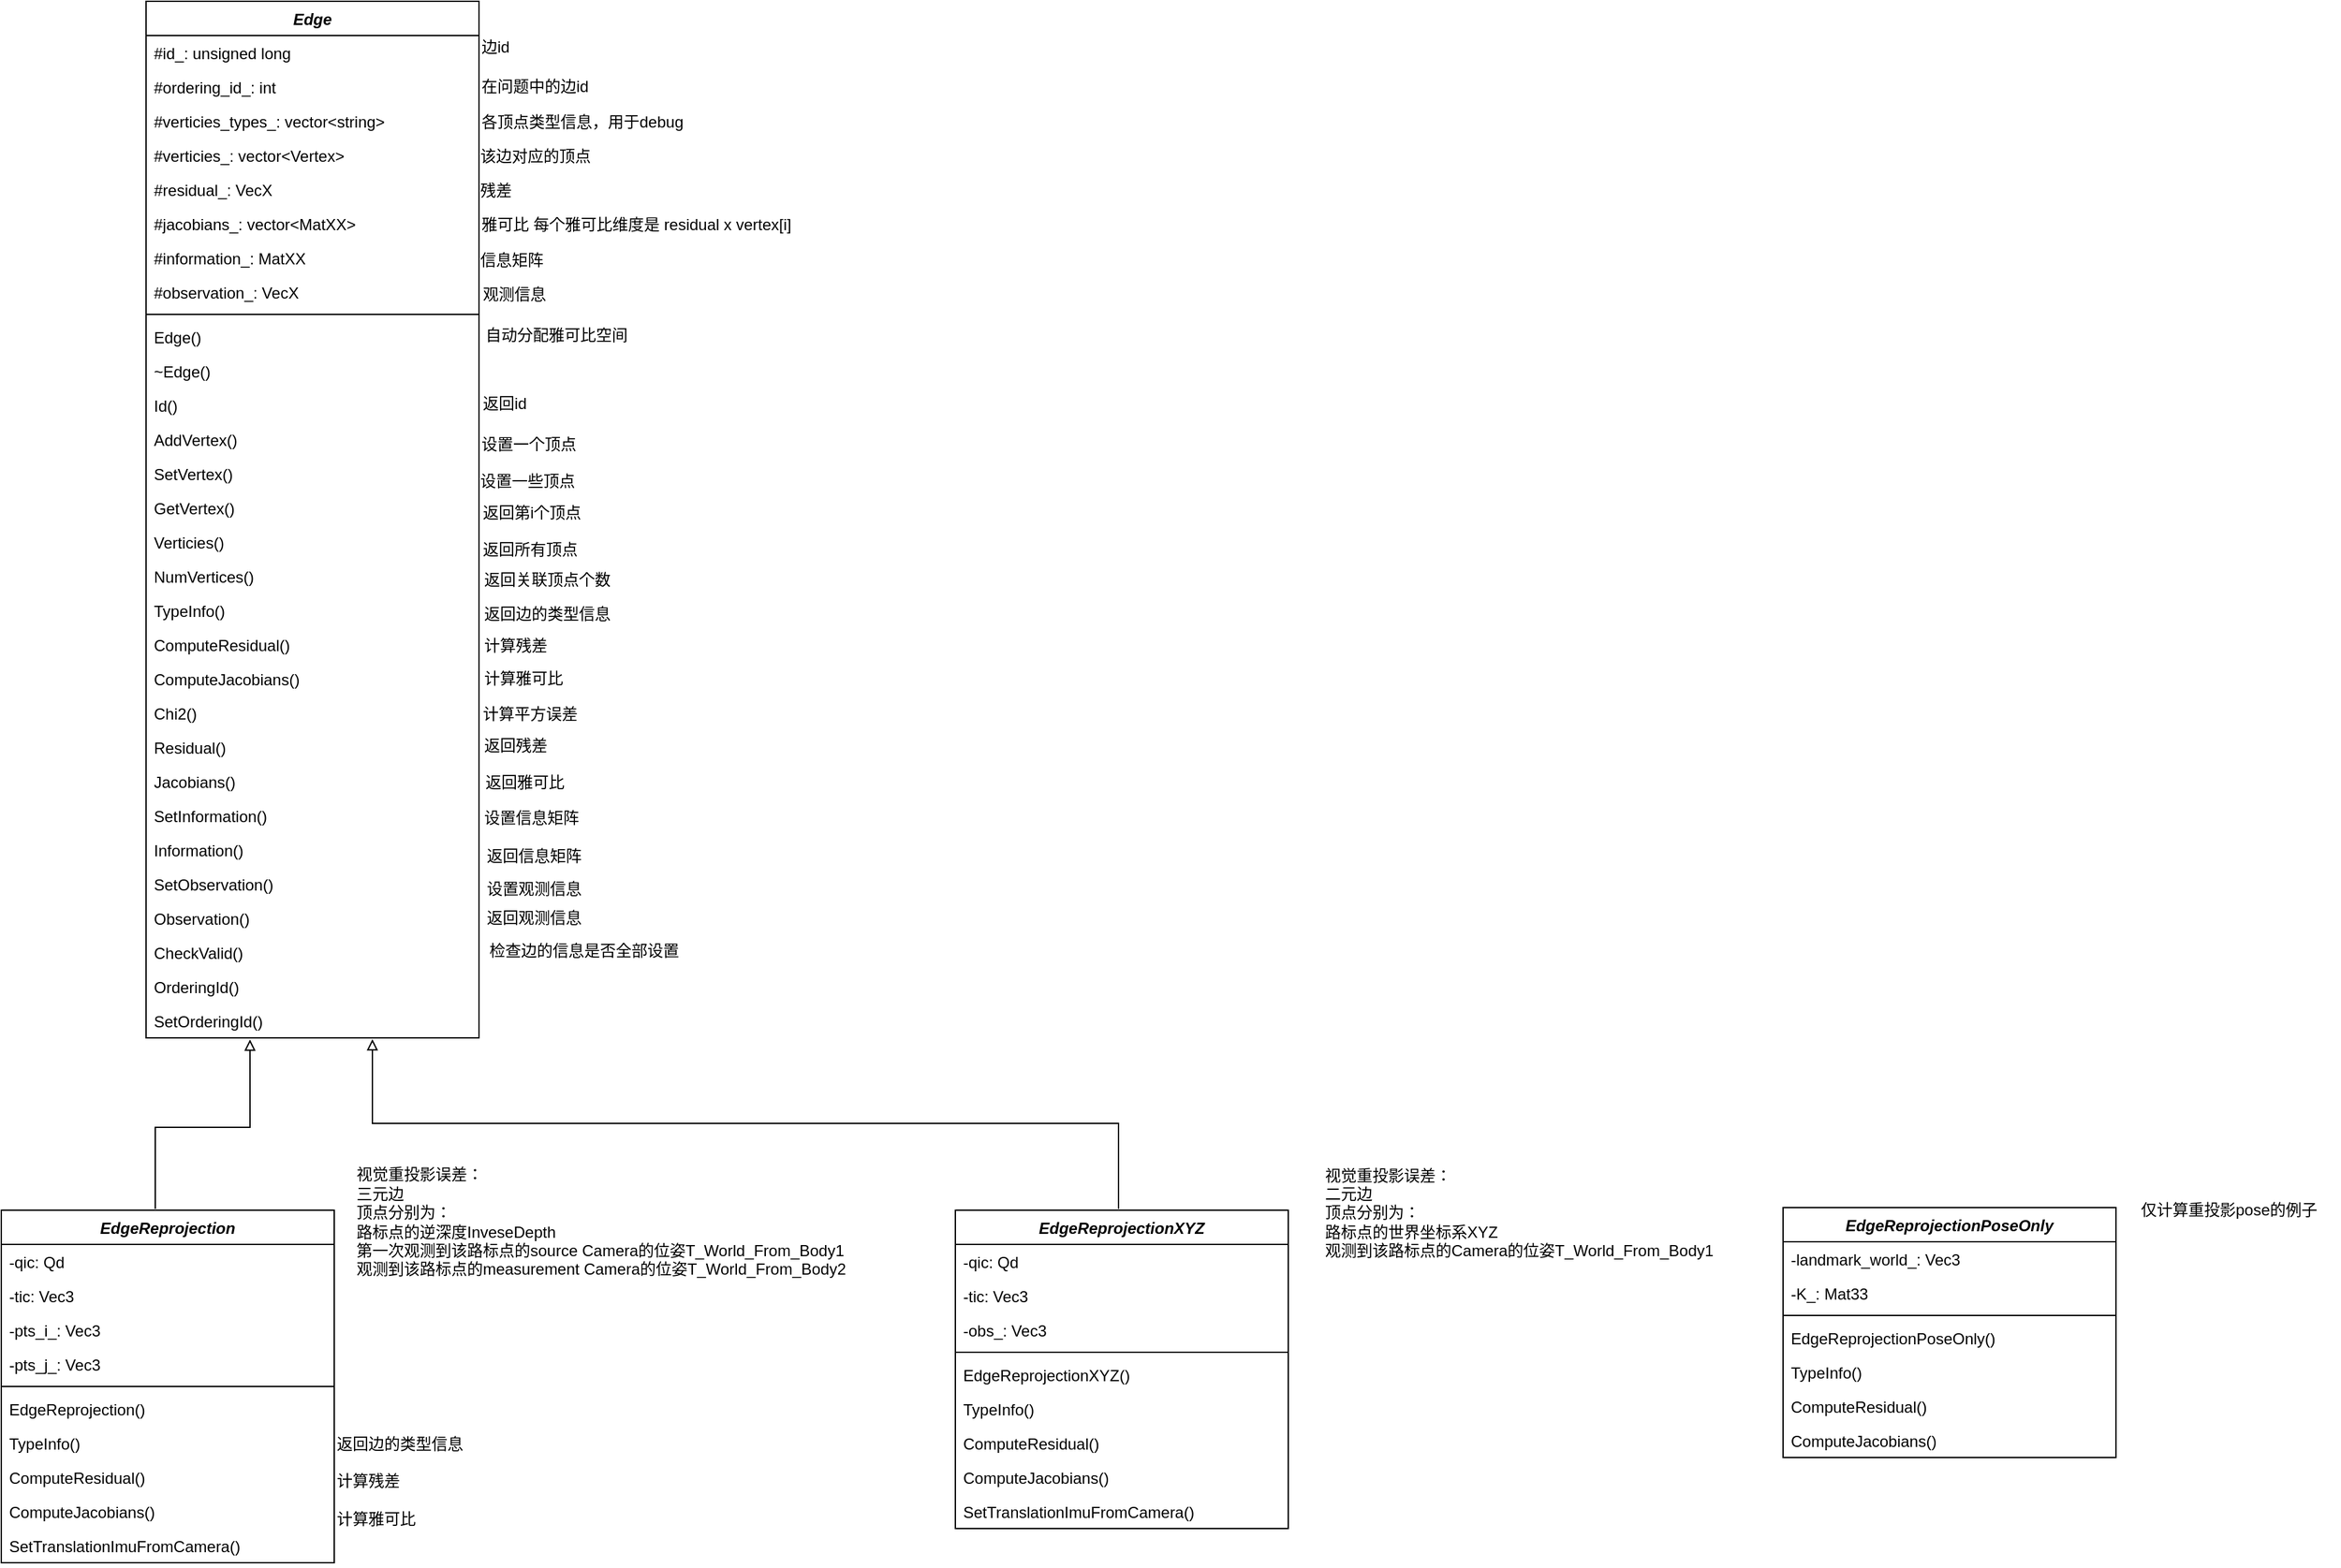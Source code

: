 <mxfile version="24.4.0" type="github">
  <diagram name="第 1 页" id="PMOZxPjxoQlB0c3pLiQU">
    <mxGraphModel dx="866" dy="671" grid="1" gridSize="1" guides="1" tooltips="1" connect="1" arrows="1" fold="1" page="1" pageScale="1" pageWidth="827" pageHeight="1169" math="0" shadow="0">
      <root>
        <mxCell id="0" />
        <mxCell id="1" parent="0" />
        <mxCell id="XembUIJC6HjosPzbzxdy-1" value="&lt;i&gt;Edge&lt;/i&gt;" style="swimlane;fontStyle=1;align=center;verticalAlign=top;childLayout=stackLayout;horizontal=1;startSize=26;horizontalStack=0;resizeParent=1;resizeParentMax=0;resizeLast=0;collapsible=1;marginBottom=0;whiteSpace=wrap;html=1;" vertex="1" parent="1">
          <mxGeometry x="986" y="9" width="253" height="788" as="geometry" />
        </mxCell>
        <mxCell id="XembUIJC6HjosPzbzxdy-2" value="#id_: unsigned long" style="text;strokeColor=none;fillColor=none;align=left;verticalAlign=top;spacingLeft=4;spacingRight=4;overflow=hidden;rotatable=0;points=[[0,0.5],[1,0.5]];portConstraint=eastwest;whiteSpace=wrap;html=1;" vertex="1" parent="XembUIJC6HjosPzbzxdy-1">
          <mxGeometry y="26" width="253" height="26" as="geometry" />
        </mxCell>
        <mxCell id="XembUIJC6HjosPzbzxdy-3" value="#ordering_id_: int" style="text;strokeColor=none;fillColor=none;align=left;verticalAlign=top;spacingLeft=4;spacingRight=4;overflow=hidden;rotatable=0;points=[[0,0.5],[1,0.5]];portConstraint=eastwest;whiteSpace=wrap;html=1;" vertex="1" parent="XembUIJC6HjosPzbzxdy-1">
          <mxGeometry y="52" width="253" height="26" as="geometry" />
        </mxCell>
        <mxCell id="XembUIJC6HjosPzbzxdy-4" value="#verticies_types_: vector&amp;lt;string&amp;gt;" style="text;strokeColor=none;fillColor=none;align=left;verticalAlign=top;spacingLeft=4;spacingRight=4;overflow=hidden;rotatable=0;points=[[0,0.5],[1,0.5]];portConstraint=eastwest;whiteSpace=wrap;html=1;" vertex="1" parent="XembUIJC6HjosPzbzxdy-1">
          <mxGeometry y="78" width="253" height="26" as="geometry" />
        </mxCell>
        <mxCell id="XembUIJC6HjosPzbzxdy-5" value="#verticies_: vector&amp;lt;Vertex&amp;gt;" style="text;strokeColor=none;fillColor=none;align=left;verticalAlign=top;spacingLeft=4;spacingRight=4;overflow=hidden;rotatable=0;points=[[0,0.5],[1,0.5]];portConstraint=eastwest;whiteSpace=wrap;html=1;" vertex="1" parent="XembUIJC6HjosPzbzxdy-1">
          <mxGeometry y="104" width="253" height="26" as="geometry" />
        </mxCell>
        <mxCell id="XembUIJC6HjosPzbzxdy-6" value="#residual_: VecX" style="text;strokeColor=none;fillColor=none;align=left;verticalAlign=top;spacingLeft=4;spacingRight=4;overflow=hidden;rotatable=0;points=[[0,0.5],[1,0.5]];portConstraint=eastwest;whiteSpace=wrap;html=1;" vertex="1" parent="XembUIJC6HjosPzbzxdy-1">
          <mxGeometry y="130" width="253" height="26" as="geometry" />
        </mxCell>
        <mxCell id="XembUIJC6HjosPzbzxdy-7" value="#jacobians_: vector&amp;lt;MatXX&amp;gt;" style="text;strokeColor=none;fillColor=none;align=left;verticalAlign=top;spacingLeft=4;spacingRight=4;overflow=hidden;rotatable=0;points=[[0,0.5],[1,0.5]];portConstraint=eastwest;whiteSpace=wrap;html=1;" vertex="1" parent="XembUIJC6HjosPzbzxdy-1">
          <mxGeometry y="156" width="253" height="26" as="geometry" />
        </mxCell>
        <mxCell id="XembUIJC6HjosPzbzxdy-8" value="#information_: MatXX" style="text;strokeColor=none;fillColor=none;align=left;verticalAlign=top;spacingLeft=4;spacingRight=4;overflow=hidden;rotatable=0;points=[[0,0.5],[1,0.5]];portConstraint=eastwest;whiteSpace=wrap;html=1;" vertex="1" parent="XembUIJC6HjosPzbzxdy-1">
          <mxGeometry y="182" width="253" height="26" as="geometry" />
        </mxCell>
        <mxCell id="XembUIJC6HjosPzbzxdy-9" value="#observation_: VecX" style="text;strokeColor=none;fillColor=none;align=left;verticalAlign=top;spacingLeft=4;spacingRight=4;overflow=hidden;rotatable=0;points=[[0,0.5],[1,0.5]];portConstraint=eastwest;whiteSpace=wrap;html=1;" vertex="1" parent="XembUIJC6HjosPzbzxdy-1">
          <mxGeometry y="208" width="253" height="26" as="geometry" />
        </mxCell>
        <mxCell id="XembUIJC6HjosPzbzxdy-32" value="" style="line;strokeWidth=1;fillColor=none;align=left;verticalAlign=middle;spacingTop=-1;spacingLeft=3;spacingRight=3;rotatable=0;labelPosition=right;points=[];portConstraint=eastwest;strokeColor=inherit;" vertex="1" parent="XembUIJC6HjosPzbzxdy-1">
          <mxGeometry y="234" width="253" height="8" as="geometry" />
        </mxCell>
        <mxCell id="XembUIJC6HjosPzbzxdy-33" value="Edge()" style="text;strokeColor=none;fillColor=none;align=left;verticalAlign=top;spacingLeft=4;spacingRight=4;overflow=hidden;rotatable=0;points=[[0,0.5],[1,0.5]];portConstraint=eastwest;whiteSpace=wrap;html=1;" vertex="1" parent="XembUIJC6HjosPzbzxdy-1">
          <mxGeometry y="242" width="253" height="26" as="geometry" />
        </mxCell>
        <mxCell id="XembUIJC6HjosPzbzxdy-34" value="~Edge()" style="text;strokeColor=none;fillColor=none;align=left;verticalAlign=top;spacingLeft=4;spacingRight=4;overflow=hidden;rotatable=0;points=[[0,0.5],[1,0.5]];portConstraint=eastwest;whiteSpace=wrap;html=1;" vertex="1" parent="XembUIJC6HjosPzbzxdy-1">
          <mxGeometry y="268" width="253" height="26" as="geometry" />
        </mxCell>
        <mxCell id="XembUIJC6HjosPzbzxdy-35" value="Id()" style="text;strokeColor=none;fillColor=none;align=left;verticalAlign=top;spacingLeft=4;spacingRight=4;overflow=hidden;rotatable=0;points=[[0,0.5],[1,0.5]];portConstraint=eastwest;whiteSpace=wrap;html=1;" vertex="1" parent="XembUIJC6HjosPzbzxdy-1">
          <mxGeometry y="294" width="253" height="26" as="geometry" />
        </mxCell>
        <mxCell id="XembUIJC6HjosPzbzxdy-36" value="AddVertex()" style="text;strokeColor=none;fillColor=none;align=left;verticalAlign=top;spacingLeft=4;spacingRight=4;overflow=hidden;rotatable=0;points=[[0,0.5],[1,0.5]];portConstraint=eastwest;whiteSpace=wrap;html=1;" vertex="1" parent="XembUIJC6HjosPzbzxdy-1">
          <mxGeometry y="320" width="253" height="26" as="geometry" />
        </mxCell>
        <mxCell id="XembUIJC6HjosPzbzxdy-37" value="SetVertex()" style="text;strokeColor=none;fillColor=none;align=left;verticalAlign=top;spacingLeft=4;spacingRight=4;overflow=hidden;rotatable=0;points=[[0,0.5],[1,0.5]];portConstraint=eastwest;whiteSpace=wrap;html=1;" vertex="1" parent="XembUIJC6HjosPzbzxdy-1">
          <mxGeometry y="346" width="253" height="26" as="geometry" />
        </mxCell>
        <mxCell id="XembUIJC6HjosPzbzxdy-38" value="GetVertex()" style="text;strokeColor=none;fillColor=none;align=left;verticalAlign=top;spacingLeft=4;spacingRight=4;overflow=hidden;rotatable=0;points=[[0,0.5],[1,0.5]];portConstraint=eastwest;whiteSpace=wrap;html=1;" vertex="1" parent="XembUIJC6HjosPzbzxdy-1">
          <mxGeometry y="372" width="253" height="26" as="geometry" />
        </mxCell>
        <mxCell id="XembUIJC6HjosPzbzxdy-39" value="Verticies()" style="text;strokeColor=none;fillColor=none;align=left;verticalAlign=top;spacingLeft=4;spacingRight=4;overflow=hidden;rotatable=0;points=[[0,0.5],[1,0.5]];portConstraint=eastwest;whiteSpace=wrap;html=1;" vertex="1" parent="XembUIJC6HjosPzbzxdy-1">
          <mxGeometry y="398" width="253" height="26" as="geometry" />
        </mxCell>
        <mxCell id="XembUIJC6HjosPzbzxdy-40" value="NumVertices()" style="text;strokeColor=none;fillColor=none;align=left;verticalAlign=top;spacingLeft=4;spacingRight=4;overflow=hidden;rotatable=0;points=[[0,0.5],[1,0.5]];portConstraint=eastwest;whiteSpace=wrap;html=1;" vertex="1" parent="XembUIJC6HjosPzbzxdy-1">
          <mxGeometry y="424" width="253" height="26" as="geometry" />
        </mxCell>
        <mxCell id="XembUIJC6HjosPzbzxdy-41" value="TypeInfo()" style="text;strokeColor=none;fillColor=none;align=left;verticalAlign=top;spacingLeft=4;spacingRight=4;overflow=hidden;rotatable=0;points=[[0,0.5],[1,0.5]];portConstraint=eastwest;whiteSpace=wrap;html=1;" vertex="1" parent="XembUIJC6HjosPzbzxdy-1">
          <mxGeometry y="450" width="253" height="26" as="geometry" />
        </mxCell>
        <mxCell id="XembUIJC6HjosPzbzxdy-42" value="ComputeResidual()" style="text;strokeColor=none;fillColor=none;align=left;verticalAlign=top;spacingLeft=4;spacingRight=4;overflow=hidden;rotatable=0;points=[[0,0.5],[1,0.5]];portConstraint=eastwest;whiteSpace=wrap;html=1;" vertex="1" parent="XembUIJC6HjosPzbzxdy-1">
          <mxGeometry y="476" width="253" height="26" as="geometry" />
        </mxCell>
        <mxCell id="XembUIJC6HjosPzbzxdy-43" value="ComputeJacobians()" style="text;strokeColor=none;fillColor=none;align=left;verticalAlign=top;spacingLeft=4;spacingRight=4;overflow=hidden;rotatable=0;points=[[0,0.5],[1,0.5]];portConstraint=eastwest;whiteSpace=wrap;html=1;" vertex="1" parent="XembUIJC6HjosPzbzxdy-1">
          <mxGeometry y="502" width="253" height="26" as="geometry" />
        </mxCell>
        <mxCell id="XembUIJC6HjosPzbzxdy-44" value="Chi2()" style="text;strokeColor=none;fillColor=none;align=left;verticalAlign=top;spacingLeft=4;spacingRight=4;overflow=hidden;rotatable=0;points=[[0,0.5],[1,0.5]];portConstraint=eastwest;whiteSpace=wrap;html=1;" vertex="1" parent="XembUIJC6HjosPzbzxdy-1">
          <mxGeometry y="528" width="253" height="26" as="geometry" />
        </mxCell>
        <mxCell id="XembUIJC6HjosPzbzxdy-45" value="Residual()" style="text;strokeColor=none;fillColor=none;align=left;verticalAlign=top;spacingLeft=4;spacingRight=4;overflow=hidden;rotatable=0;points=[[0,0.5],[1,0.5]];portConstraint=eastwest;whiteSpace=wrap;html=1;" vertex="1" parent="XembUIJC6HjosPzbzxdy-1">
          <mxGeometry y="554" width="253" height="26" as="geometry" />
        </mxCell>
        <mxCell id="XembUIJC6HjosPzbzxdy-46" value="Jacobians()" style="text;strokeColor=none;fillColor=none;align=left;verticalAlign=top;spacingLeft=4;spacingRight=4;overflow=hidden;rotatable=0;points=[[0,0.5],[1,0.5]];portConstraint=eastwest;whiteSpace=wrap;html=1;" vertex="1" parent="XembUIJC6HjosPzbzxdy-1">
          <mxGeometry y="580" width="253" height="26" as="geometry" />
        </mxCell>
        <mxCell id="XembUIJC6HjosPzbzxdy-47" value="SetInformation()" style="text;strokeColor=none;fillColor=none;align=left;verticalAlign=top;spacingLeft=4;spacingRight=4;overflow=hidden;rotatable=0;points=[[0,0.5],[1,0.5]];portConstraint=eastwest;whiteSpace=wrap;html=1;" vertex="1" parent="XembUIJC6HjosPzbzxdy-1">
          <mxGeometry y="606" width="253" height="26" as="geometry" />
        </mxCell>
        <mxCell id="XembUIJC6HjosPzbzxdy-48" value="Information()" style="text;strokeColor=none;fillColor=none;align=left;verticalAlign=top;spacingLeft=4;spacingRight=4;overflow=hidden;rotatable=0;points=[[0,0.5],[1,0.5]];portConstraint=eastwest;whiteSpace=wrap;html=1;" vertex="1" parent="XembUIJC6HjosPzbzxdy-1">
          <mxGeometry y="632" width="253" height="26" as="geometry" />
        </mxCell>
        <mxCell id="XembUIJC6HjosPzbzxdy-49" value="SetObservation()" style="text;strokeColor=none;fillColor=none;align=left;verticalAlign=top;spacingLeft=4;spacingRight=4;overflow=hidden;rotatable=0;points=[[0,0.5],[1,0.5]];portConstraint=eastwest;whiteSpace=wrap;html=1;" vertex="1" parent="XembUIJC6HjosPzbzxdy-1">
          <mxGeometry y="658" width="253" height="26" as="geometry" />
        </mxCell>
        <mxCell id="XembUIJC6HjosPzbzxdy-50" value="Observation()" style="text;strokeColor=none;fillColor=none;align=left;verticalAlign=top;spacingLeft=4;spacingRight=4;overflow=hidden;rotatable=0;points=[[0,0.5],[1,0.5]];portConstraint=eastwest;whiteSpace=wrap;html=1;" vertex="1" parent="XembUIJC6HjosPzbzxdy-1">
          <mxGeometry y="684" width="253" height="26" as="geometry" />
        </mxCell>
        <mxCell id="XembUIJC6HjosPzbzxdy-51" value="CheckValid()" style="text;strokeColor=none;fillColor=none;align=left;verticalAlign=top;spacingLeft=4;spacingRight=4;overflow=hidden;rotatable=0;points=[[0,0.5],[1,0.5]];portConstraint=eastwest;whiteSpace=wrap;html=1;" vertex="1" parent="XembUIJC6HjosPzbzxdy-1">
          <mxGeometry y="710" width="253" height="26" as="geometry" />
        </mxCell>
        <mxCell id="XembUIJC6HjosPzbzxdy-52" value="OrderingId()" style="text;strokeColor=none;fillColor=none;align=left;verticalAlign=top;spacingLeft=4;spacingRight=4;overflow=hidden;rotatable=0;points=[[0,0.5],[1,0.5]];portConstraint=eastwest;whiteSpace=wrap;html=1;" vertex="1" parent="XembUIJC6HjosPzbzxdy-1">
          <mxGeometry y="736" width="253" height="26" as="geometry" />
        </mxCell>
        <mxCell id="XembUIJC6HjosPzbzxdy-53" value="SetOrderingId()" style="text;strokeColor=none;fillColor=none;align=left;verticalAlign=top;spacingLeft=4;spacingRight=4;overflow=hidden;rotatable=0;points=[[0,0.5],[1,0.5]];portConstraint=eastwest;whiteSpace=wrap;html=1;" vertex="1" parent="XembUIJC6HjosPzbzxdy-1">
          <mxGeometry y="762" width="253" height="26" as="geometry" />
        </mxCell>
        <mxCell id="XembUIJC6HjosPzbzxdy-69" value="边id" style="text;html=1;align=left;verticalAlign=middle;resizable=0;points=[];autosize=1;strokeColor=none;fillColor=none;" vertex="1" parent="1">
          <mxGeometry x="1238.5" y="29" width="40" height="30" as="geometry" />
        </mxCell>
        <mxCell id="XembUIJC6HjosPzbzxdy-70" value="各顶点类型信息，用于debug" style="text;html=1;align=left;verticalAlign=middle;resizable=0;points=[];autosize=1;strokeColor=none;fillColor=none;" vertex="1" parent="1">
          <mxGeometry x="1239" y="87" width="172" height="27" as="geometry" />
        </mxCell>
        <mxCell id="XembUIJC6HjosPzbzxdy-71" value="该边对应的顶点" style="text;html=1;align=left;verticalAlign=middle;resizable=0;points=[];autosize=1;strokeColor=none;fillColor=none;" vertex="1" parent="1">
          <mxGeometry x="1237.5" y="113" width="103" height="27" as="geometry" />
        </mxCell>
        <mxCell id="XembUIJC6HjosPzbzxdy-73" value="观测信息" style="text;html=1;align=left;verticalAlign=middle;resizable=0;points=[];autosize=1;strokeColor=none;fillColor=none;" vertex="1" parent="1">
          <mxGeometry x="1239.5" y="218" width="67" height="27" as="geometry" />
        </mxCell>
        <mxCell id="XembUIJC6HjosPzbzxdy-74" value="设置一个顶点" style="text;html=1;align=left;verticalAlign=middle;resizable=0;points=[];autosize=1;strokeColor=none;fillColor=none;" vertex="1" parent="1">
          <mxGeometry x="1238.5" y="332" width="91" height="27" as="geometry" />
        </mxCell>
        <mxCell id="XembUIJC6HjosPzbzxdy-75" value="返回第i个顶点" style="text;html=1;align=left;verticalAlign=middle;resizable=0;points=[];autosize=1;strokeColor=none;fillColor=none;" vertex="1" parent="1">
          <mxGeometry x="1239.5" y="384" width="94" height="27" as="geometry" />
        </mxCell>
        <mxCell id="XembUIJC6HjosPzbzxdy-76" value="返回所有顶点" style="text;html=1;align=left;verticalAlign=middle;resizable=0;points=[];autosize=1;strokeColor=none;fillColor=none;" vertex="1" parent="1">
          <mxGeometry x="1239.5" y="412" width="91" height="27" as="geometry" />
        </mxCell>
        <mxCell id="XembUIJC6HjosPzbzxdy-80" value="返回信息矩阵" style="text;html=1;align=left;verticalAlign=middle;resizable=0;points=[];autosize=1;strokeColor=none;fillColor=none;" vertex="1" parent="1">
          <mxGeometry x="1242.5" y="645" width="91" height="27" as="geometry" />
        </mxCell>
        <mxCell id="XembUIJC6HjosPzbzxdy-89" value="检查边的信息是否全部设置" style="text;html=1;align=left;verticalAlign=middle;resizable=0;points=[];autosize=1;strokeColor=none;fillColor=none;" vertex="1" parent="1">
          <mxGeometry x="1245" y="717" width="163" height="27" as="geometry" />
        </mxCell>
        <mxCell id="XembUIJC6HjosPzbzxdy-117" value="在问题中的边id" style="text;html=1;align=left;verticalAlign=middle;resizable=0;points=[];autosize=1;strokeColor=none;fillColor=none;" vertex="1" parent="1">
          <mxGeometry x="1238.5" y="59" width="100" height="30" as="geometry" />
        </mxCell>
        <mxCell id="XembUIJC6HjosPzbzxdy-118" value="残差" style="text;html=1;align=left;verticalAlign=middle;resizable=0;points=[];autosize=1;strokeColor=none;fillColor=none;" vertex="1" parent="1">
          <mxGeometry x="1238" y="139" width="43" height="27" as="geometry" />
        </mxCell>
        <mxCell id="XembUIJC6HjosPzbzxdy-119" value="雅可比 每个雅可比维度是 residual x vertex[i]" style="text;html=1;align=left;verticalAlign=middle;resizable=0;points=[];autosize=1;strokeColor=none;fillColor=none;" vertex="1" parent="1">
          <mxGeometry x="1239" y="165" width="254" height="27" as="geometry" />
        </mxCell>
        <mxCell id="XembUIJC6HjosPzbzxdy-120" value="信息矩阵" style="text;html=1;align=left;verticalAlign=middle;resizable=0;points=[];autosize=1;strokeColor=none;fillColor=none;" vertex="1" parent="1">
          <mxGeometry x="1237.5" y="192" width="67" height="27" as="geometry" />
        </mxCell>
        <mxCell id="XembUIJC6HjosPzbzxdy-121" value="自动分配雅可比空间" style="text;html=1;align=left;verticalAlign=middle;resizable=0;points=[];autosize=1;strokeColor=none;fillColor=none;" vertex="1" parent="1">
          <mxGeometry x="1242" y="249" width="127" height="27" as="geometry" />
        </mxCell>
        <mxCell id="XembUIJC6HjosPzbzxdy-122" value="返回id" style="text;html=1;align=left;verticalAlign=middle;resizable=0;points=[];autosize=1;strokeColor=none;fillColor=none;" vertex="1" parent="1">
          <mxGeometry x="1240" y="301" width="52" height="27" as="geometry" />
        </mxCell>
        <mxCell id="XembUIJC6HjosPzbzxdy-123" value="设置一些顶点" style="text;html=1;align=left;verticalAlign=middle;resizable=0;points=[];autosize=1;strokeColor=none;fillColor=none;" vertex="1" parent="1">
          <mxGeometry x="1238" y="360" width="91" height="27" as="geometry" />
        </mxCell>
        <mxCell id="XembUIJC6HjosPzbzxdy-124" value="返回关联顶点个数" style="text;html=1;align=left;verticalAlign=middle;resizable=0;points=[];autosize=1;strokeColor=none;fillColor=none;" vertex="1" parent="1">
          <mxGeometry x="1241" y="435" width="115" height="27" as="geometry" />
        </mxCell>
        <mxCell id="XembUIJC6HjosPzbzxdy-125" value="返回边的类型信息" style="text;html=1;align=left;verticalAlign=middle;resizable=0;points=[];autosize=1;strokeColor=none;fillColor=none;" vertex="1" parent="1">
          <mxGeometry x="1241" y="461" width="115" height="27" as="geometry" />
        </mxCell>
        <mxCell id="XembUIJC6HjosPzbzxdy-126" value="计算残差" style="text;html=1;align=left;verticalAlign=middle;resizable=0;points=[];autosize=1;strokeColor=none;fillColor=none;" vertex="1" parent="1">
          <mxGeometry x="1241" y="485" width="67" height="27" as="geometry" />
        </mxCell>
        <mxCell id="XembUIJC6HjosPzbzxdy-127" value="计算雅可比" style="text;html=1;align=left;verticalAlign=middle;resizable=0;points=[];autosize=1;strokeColor=none;fillColor=none;" vertex="1" parent="1">
          <mxGeometry x="1241" y="510" width="79" height="27" as="geometry" />
        </mxCell>
        <mxCell id="XembUIJC6HjosPzbzxdy-128" value="计算平方误差" style="text;html=1;align=left;verticalAlign=middle;resizable=0;points=[];autosize=1;strokeColor=none;fillColor=none;" vertex="1" parent="1">
          <mxGeometry x="1239.5" y="537" width="91" height="27" as="geometry" />
        </mxCell>
        <mxCell id="XembUIJC6HjosPzbzxdy-129" value="返回残差" style="text;html=1;align=left;verticalAlign=middle;resizable=0;points=[];autosize=1;strokeColor=none;fillColor=none;" vertex="1" parent="1">
          <mxGeometry x="1241" y="561" width="67" height="27" as="geometry" />
        </mxCell>
        <mxCell id="XembUIJC6HjosPzbzxdy-130" value="返回雅可比" style="text;html=1;align=left;verticalAlign=middle;resizable=0;points=[];autosize=1;strokeColor=none;fillColor=none;" vertex="1" parent="1">
          <mxGeometry x="1241.5" y="589" width="79" height="27" as="geometry" />
        </mxCell>
        <mxCell id="XembUIJC6HjosPzbzxdy-131" value="设置信息矩阵" style="text;html=1;align=left;verticalAlign=middle;resizable=0;points=[];autosize=1;strokeColor=none;fillColor=none;" vertex="1" parent="1">
          <mxGeometry x="1241" y="616" width="91" height="27" as="geometry" />
        </mxCell>
        <mxCell id="XembUIJC6HjosPzbzxdy-132" value="设置观测信息" style="text;html=1;align=left;verticalAlign=middle;resizable=0;points=[];autosize=1;strokeColor=none;fillColor=none;" vertex="1" parent="1">
          <mxGeometry x="1242.5" y="670" width="91" height="27" as="geometry" />
        </mxCell>
        <mxCell id="XembUIJC6HjosPzbzxdy-133" value="返回观测信息" style="text;html=1;align=left;verticalAlign=middle;resizable=0;points=[];autosize=1;strokeColor=none;fillColor=none;" vertex="1" parent="1">
          <mxGeometry x="1243" y="692" width="91" height="27" as="geometry" />
        </mxCell>
        <mxCell id="XembUIJC6HjosPzbzxdy-137" value="" style="endArrow=block;html=1;rounded=0;entryX=0.407;entryY=1.125;entryDx=0;entryDy=0;entryPerimeter=0;edgeStyle=orthogonalEdgeStyle;endFill=0;" edge="1" parent="1">
          <mxGeometry width="50" height="50" relative="1" as="geometry">
            <mxPoint x="993" y="927" as="sourcePoint" />
            <mxPoint x="1064.971" y="798.25" as="targetPoint" />
            <Array as="points">
              <mxPoint x="993" y="927" />
              <mxPoint x="993" y="865" />
              <mxPoint x="1065" y="865" />
            </Array>
          </mxGeometry>
        </mxCell>
        <mxCell id="XembUIJC6HjosPzbzxdy-138" value="&lt;i&gt;EdgeReprojection&lt;/i&gt;" style="swimlane;fontStyle=1;align=center;verticalAlign=top;childLayout=stackLayout;horizontal=1;startSize=26;horizontalStack=0;resizeParent=1;resizeParentMax=0;resizeLast=0;collapsible=1;marginBottom=0;whiteSpace=wrap;html=1;" vertex="1" parent="1">
          <mxGeometry x="876" y="928" width="253" height="268" as="geometry" />
        </mxCell>
        <mxCell id="XembUIJC6HjosPzbzxdy-143" value="-qic: Qd" style="text;strokeColor=none;fillColor=none;align=left;verticalAlign=top;spacingLeft=4;spacingRight=4;overflow=hidden;rotatable=0;points=[[0,0.5],[1,0.5]];portConstraint=eastwest;whiteSpace=wrap;html=1;" vertex="1" parent="XembUIJC6HjosPzbzxdy-138">
          <mxGeometry y="26" width="253" height="26" as="geometry" />
        </mxCell>
        <mxCell id="XembUIJC6HjosPzbzxdy-144" value="-tic: Vec3" style="text;strokeColor=none;fillColor=none;align=left;verticalAlign=top;spacingLeft=4;spacingRight=4;overflow=hidden;rotatable=0;points=[[0,0.5],[1,0.5]];portConstraint=eastwest;whiteSpace=wrap;html=1;" vertex="1" parent="XembUIJC6HjosPzbzxdy-138">
          <mxGeometry y="52" width="253" height="26" as="geometry" />
        </mxCell>
        <mxCell id="XembUIJC6HjosPzbzxdy-145" value="-pts_i_: Vec3" style="text;strokeColor=none;fillColor=none;align=left;verticalAlign=top;spacingLeft=4;spacingRight=4;overflow=hidden;rotatable=0;points=[[0,0.5],[1,0.5]];portConstraint=eastwest;whiteSpace=wrap;html=1;" vertex="1" parent="XembUIJC6HjosPzbzxdy-138">
          <mxGeometry y="78" width="253" height="26" as="geometry" />
        </mxCell>
        <mxCell id="XembUIJC6HjosPzbzxdy-146" value="-pts_j_: Vec3" style="text;strokeColor=none;fillColor=none;align=left;verticalAlign=top;spacingLeft=4;spacingRight=4;overflow=hidden;rotatable=0;points=[[0,0.5],[1,0.5]];portConstraint=eastwest;whiteSpace=wrap;html=1;" vertex="1" parent="XembUIJC6HjosPzbzxdy-138">
          <mxGeometry y="104" width="253" height="26" as="geometry" />
        </mxCell>
        <mxCell id="XembUIJC6HjosPzbzxdy-147" value="" style="line;strokeWidth=1;fillColor=none;align=left;verticalAlign=middle;spacingTop=-1;spacingLeft=3;spacingRight=3;rotatable=0;labelPosition=right;points=[];portConstraint=eastwest;strokeColor=inherit;" vertex="1" parent="XembUIJC6HjosPzbzxdy-138">
          <mxGeometry y="130" width="253" height="8" as="geometry" />
        </mxCell>
        <mxCell id="XembUIJC6HjosPzbzxdy-148" value="EdgeReprojection()" style="text;strokeColor=none;fillColor=none;align=left;verticalAlign=top;spacingLeft=4;spacingRight=4;overflow=hidden;rotatable=0;points=[[0,0.5],[1,0.5]];portConstraint=eastwest;whiteSpace=wrap;html=1;" vertex="1" parent="XembUIJC6HjosPzbzxdy-138">
          <mxGeometry y="138" width="253" height="26" as="geometry" />
        </mxCell>
        <mxCell id="XembUIJC6HjosPzbzxdy-149" value="TypeInfo()" style="text;strokeColor=none;fillColor=none;align=left;verticalAlign=top;spacingLeft=4;spacingRight=4;overflow=hidden;rotatable=0;points=[[0,0.5],[1,0.5]];portConstraint=eastwest;whiteSpace=wrap;html=1;" vertex="1" parent="XembUIJC6HjosPzbzxdy-138">
          <mxGeometry y="164" width="253" height="26" as="geometry" />
        </mxCell>
        <mxCell id="XembUIJC6HjosPzbzxdy-150" value="ComputeResidual()" style="text;strokeColor=none;fillColor=none;align=left;verticalAlign=top;spacingLeft=4;spacingRight=4;overflow=hidden;rotatable=0;points=[[0,0.5],[1,0.5]];portConstraint=eastwest;whiteSpace=wrap;html=1;" vertex="1" parent="XembUIJC6HjosPzbzxdy-138">
          <mxGeometry y="190" width="253" height="26" as="geometry" />
        </mxCell>
        <mxCell id="XembUIJC6HjosPzbzxdy-151" value="ComputeJacobians()" style="text;strokeColor=none;fillColor=none;align=left;verticalAlign=top;spacingLeft=4;spacingRight=4;overflow=hidden;rotatable=0;points=[[0,0.5],[1,0.5]];portConstraint=eastwest;whiteSpace=wrap;html=1;" vertex="1" parent="XembUIJC6HjosPzbzxdy-138">
          <mxGeometry y="216" width="253" height="26" as="geometry" />
        </mxCell>
        <mxCell id="XembUIJC6HjosPzbzxdy-152" value="SetTranslationImuFromCamera()" style="text;strokeColor=none;fillColor=none;align=left;verticalAlign=top;spacingLeft=4;spacingRight=4;overflow=hidden;rotatable=0;points=[[0,0.5],[1,0.5]];portConstraint=eastwest;whiteSpace=wrap;html=1;" vertex="1" parent="XembUIJC6HjosPzbzxdy-138">
          <mxGeometry y="242" width="253" height="26" as="geometry" />
        </mxCell>
        <mxCell id="XembUIJC6HjosPzbzxdy-169" value="视觉重投影误差：&lt;div&gt;三元边&lt;br&gt;顶点分别为：&lt;/div&gt;&lt;div&gt;路标点的逆深度InveseDepth&lt;br&gt;第一次观测到该路标点的source Camera的位姿T_World_From_Body1&lt;br&gt;观测到该路标点的measurement Camera的位姿&lt;span style=&quot;background-color: initial;&quot;&gt;T_World_From_Body2&lt;/span&gt;&lt;/div&gt;" style="text;html=1;align=left;verticalAlign=middle;resizable=0;points=[];autosize=1;strokeColor=none;fillColor=none;" vertex="1" parent="1">
          <mxGeometry x="1143.5" y="887" width="391" height="99" as="geometry" />
        </mxCell>
        <mxCell id="XembUIJC6HjosPzbzxdy-170" value="返回边的类型信息" style="text;html=1;align=left;verticalAlign=middle;resizable=0;points=[];autosize=1;strokeColor=none;fillColor=none;" vertex="1" parent="1">
          <mxGeometry x="1129" y="1092" width="115" height="27" as="geometry" />
        </mxCell>
        <mxCell id="XembUIJC6HjosPzbzxdy-171" value="计算残差" style="text;html=1;align=left;verticalAlign=middle;resizable=0;points=[];autosize=1;strokeColor=none;fillColor=none;" vertex="1" parent="1">
          <mxGeometry x="1129" y="1120" width="67" height="27" as="geometry" />
        </mxCell>
        <mxCell id="XembUIJC6HjosPzbzxdy-172" value="计算雅可比" style="text;html=1;align=left;verticalAlign=middle;resizable=0;points=[];autosize=1;strokeColor=none;fillColor=none;" vertex="1" parent="1">
          <mxGeometry x="1129" y="1149" width="79" height="27" as="geometry" />
        </mxCell>
        <mxCell id="XembUIJC6HjosPzbzxdy-173" value="&lt;i&gt;EdgeReprojectionXYZ&lt;/i&gt;" style="swimlane;fontStyle=1;align=center;verticalAlign=top;childLayout=stackLayout;horizontal=1;startSize=26;horizontalStack=0;resizeParent=1;resizeParentMax=0;resizeLast=0;collapsible=1;marginBottom=0;whiteSpace=wrap;html=1;" vertex="1" parent="1">
          <mxGeometry x="1601" y="928" width="253" height="242" as="geometry" />
        </mxCell>
        <mxCell id="XembUIJC6HjosPzbzxdy-174" value="-qic: Qd" style="text;strokeColor=none;fillColor=none;align=left;verticalAlign=top;spacingLeft=4;spacingRight=4;overflow=hidden;rotatable=0;points=[[0,0.5],[1,0.5]];portConstraint=eastwest;whiteSpace=wrap;html=1;" vertex="1" parent="XembUIJC6HjosPzbzxdy-173">
          <mxGeometry y="26" width="253" height="26" as="geometry" />
        </mxCell>
        <mxCell id="XembUIJC6HjosPzbzxdy-175" value="-tic: Vec3" style="text;strokeColor=none;fillColor=none;align=left;verticalAlign=top;spacingLeft=4;spacingRight=4;overflow=hidden;rotatable=0;points=[[0,0.5],[1,0.5]];portConstraint=eastwest;whiteSpace=wrap;html=1;" vertex="1" parent="XembUIJC6HjosPzbzxdy-173">
          <mxGeometry y="52" width="253" height="26" as="geometry" />
        </mxCell>
        <mxCell id="XembUIJC6HjosPzbzxdy-177" value="-obs_: Vec3" style="text;strokeColor=none;fillColor=none;align=left;verticalAlign=top;spacingLeft=4;spacingRight=4;overflow=hidden;rotatable=0;points=[[0,0.5],[1,0.5]];portConstraint=eastwest;whiteSpace=wrap;html=1;" vertex="1" parent="XembUIJC6HjosPzbzxdy-173">
          <mxGeometry y="78" width="253" height="26" as="geometry" />
        </mxCell>
        <mxCell id="XembUIJC6HjosPzbzxdy-178" value="" style="line;strokeWidth=1;fillColor=none;align=left;verticalAlign=middle;spacingTop=-1;spacingLeft=3;spacingRight=3;rotatable=0;labelPosition=right;points=[];portConstraint=eastwest;strokeColor=inherit;" vertex="1" parent="XembUIJC6HjosPzbzxdy-173">
          <mxGeometry y="104" width="253" height="8" as="geometry" />
        </mxCell>
        <mxCell id="XembUIJC6HjosPzbzxdy-179" value="EdgeReprojectionXYZ()" style="text;strokeColor=none;fillColor=none;align=left;verticalAlign=top;spacingLeft=4;spacingRight=4;overflow=hidden;rotatable=0;points=[[0,0.5],[1,0.5]];portConstraint=eastwest;whiteSpace=wrap;html=1;" vertex="1" parent="XembUIJC6HjosPzbzxdy-173">
          <mxGeometry y="112" width="253" height="26" as="geometry" />
        </mxCell>
        <mxCell id="XembUIJC6HjosPzbzxdy-180" value="TypeInfo()" style="text;strokeColor=none;fillColor=none;align=left;verticalAlign=top;spacingLeft=4;spacingRight=4;overflow=hidden;rotatable=0;points=[[0,0.5],[1,0.5]];portConstraint=eastwest;whiteSpace=wrap;html=1;" vertex="1" parent="XembUIJC6HjosPzbzxdy-173">
          <mxGeometry y="138" width="253" height="26" as="geometry" />
        </mxCell>
        <mxCell id="XembUIJC6HjosPzbzxdy-181" value="ComputeResidual()" style="text;strokeColor=none;fillColor=none;align=left;verticalAlign=top;spacingLeft=4;spacingRight=4;overflow=hidden;rotatable=0;points=[[0,0.5],[1,0.5]];portConstraint=eastwest;whiteSpace=wrap;html=1;" vertex="1" parent="XembUIJC6HjosPzbzxdy-173">
          <mxGeometry y="164" width="253" height="26" as="geometry" />
        </mxCell>
        <mxCell id="XembUIJC6HjosPzbzxdy-182" value="ComputeJacobians()" style="text;strokeColor=none;fillColor=none;align=left;verticalAlign=top;spacingLeft=4;spacingRight=4;overflow=hidden;rotatable=0;points=[[0,0.5],[1,0.5]];portConstraint=eastwest;whiteSpace=wrap;html=1;" vertex="1" parent="XembUIJC6HjosPzbzxdy-173">
          <mxGeometry y="190" width="253" height="26" as="geometry" />
        </mxCell>
        <mxCell id="XembUIJC6HjosPzbzxdy-183" value="SetTranslationImuFromCamera()" style="text;strokeColor=none;fillColor=none;align=left;verticalAlign=top;spacingLeft=4;spacingRight=4;overflow=hidden;rotatable=0;points=[[0,0.5],[1,0.5]];portConstraint=eastwest;whiteSpace=wrap;html=1;" vertex="1" parent="XembUIJC6HjosPzbzxdy-173">
          <mxGeometry y="216" width="253" height="26" as="geometry" />
        </mxCell>
        <mxCell id="XembUIJC6HjosPzbzxdy-184" value="视觉重投影误差：&lt;div&gt;二元边&lt;br&gt;顶点分别为：&lt;/div&gt;&lt;div&gt;路标点的世界坐标系XYZ&lt;/div&gt;&lt;div&gt;观测到该路标点的Camera的位姿T_World_From_Body1&lt;br&gt;&lt;/div&gt;" style="text;html=1;align=left;verticalAlign=middle;resizable=0;points=[];autosize=1;strokeColor=none;fillColor=none;" vertex="1" parent="1">
          <mxGeometry x="1880" y="887" width="314" height="85" as="geometry" />
        </mxCell>
        <mxCell id="XembUIJC6HjosPzbzxdy-185" value="" style="endArrow=block;html=1;rounded=0;edgeStyle=orthogonalEdgeStyle;endFill=0;" edge="1" parent="1">
          <mxGeometry width="50" height="50" relative="1" as="geometry">
            <mxPoint x="1725" y="927" as="sourcePoint" />
            <mxPoint x="1158" y="798" as="targetPoint" />
            <Array as="points">
              <mxPoint x="1725" y="862" />
              <mxPoint x="1158" y="862" />
            </Array>
          </mxGeometry>
        </mxCell>
        <mxCell id="XembUIJC6HjosPzbzxdy-186" value="&lt;i&gt;EdgeReprojectionPoseOnly&lt;/i&gt;" style="swimlane;fontStyle=1;align=center;verticalAlign=top;childLayout=stackLayout;horizontal=1;startSize=26;horizontalStack=0;resizeParent=1;resizeParentMax=0;resizeLast=0;collapsible=1;marginBottom=0;whiteSpace=wrap;html=1;" vertex="1" parent="1">
          <mxGeometry x="2230" y="926" width="253" height="190" as="geometry" />
        </mxCell>
        <mxCell id="XembUIJC6HjosPzbzxdy-187" value="-landmark_world_: Vec3" style="text;strokeColor=none;fillColor=none;align=left;verticalAlign=top;spacingLeft=4;spacingRight=4;overflow=hidden;rotatable=0;points=[[0,0.5],[1,0.5]];portConstraint=eastwest;whiteSpace=wrap;html=1;" vertex="1" parent="XembUIJC6HjosPzbzxdy-186">
          <mxGeometry y="26" width="253" height="26" as="geometry" />
        </mxCell>
        <mxCell id="XembUIJC6HjosPzbzxdy-189" value="-K_: Mat33" style="text;strokeColor=none;fillColor=none;align=left;verticalAlign=top;spacingLeft=4;spacingRight=4;overflow=hidden;rotatable=0;points=[[0,0.5],[1,0.5]];portConstraint=eastwest;whiteSpace=wrap;html=1;" vertex="1" parent="XembUIJC6HjosPzbzxdy-186">
          <mxGeometry y="52" width="253" height="26" as="geometry" />
        </mxCell>
        <mxCell id="XembUIJC6HjosPzbzxdy-190" value="" style="line;strokeWidth=1;fillColor=none;align=left;verticalAlign=middle;spacingTop=-1;spacingLeft=3;spacingRight=3;rotatable=0;labelPosition=right;points=[];portConstraint=eastwest;strokeColor=inherit;" vertex="1" parent="XembUIJC6HjosPzbzxdy-186">
          <mxGeometry y="78" width="253" height="8" as="geometry" />
        </mxCell>
        <mxCell id="XembUIJC6HjosPzbzxdy-191" value="EdgeReprojectionPoseOnly()" style="text;strokeColor=none;fillColor=none;align=left;verticalAlign=top;spacingLeft=4;spacingRight=4;overflow=hidden;rotatable=0;points=[[0,0.5],[1,0.5]];portConstraint=eastwest;whiteSpace=wrap;html=1;" vertex="1" parent="XembUIJC6HjosPzbzxdy-186">
          <mxGeometry y="86" width="253" height="26" as="geometry" />
        </mxCell>
        <mxCell id="XembUIJC6HjosPzbzxdy-192" value="TypeInfo()" style="text;strokeColor=none;fillColor=none;align=left;verticalAlign=top;spacingLeft=4;spacingRight=4;overflow=hidden;rotatable=0;points=[[0,0.5],[1,0.5]];portConstraint=eastwest;whiteSpace=wrap;html=1;" vertex="1" parent="XembUIJC6HjosPzbzxdy-186">
          <mxGeometry y="112" width="253" height="26" as="geometry" />
        </mxCell>
        <mxCell id="XembUIJC6HjosPzbzxdy-193" value="ComputeResidual()" style="text;strokeColor=none;fillColor=none;align=left;verticalAlign=top;spacingLeft=4;spacingRight=4;overflow=hidden;rotatable=0;points=[[0,0.5],[1,0.5]];portConstraint=eastwest;whiteSpace=wrap;html=1;" vertex="1" parent="XembUIJC6HjosPzbzxdy-186">
          <mxGeometry y="138" width="253" height="26" as="geometry" />
        </mxCell>
        <mxCell id="XembUIJC6HjosPzbzxdy-194" value="ComputeJacobians()" style="text;strokeColor=none;fillColor=none;align=left;verticalAlign=top;spacingLeft=4;spacingRight=4;overflow=hidden;rotatable=0;points=[[0,0.5],[1,0.5]];portConstraint=eastwest;whiteSpace=wrap;html=1;" vertex="1" parent="XembUIJC6HjosPzbzxdy-186">
          <mxGeometry y="164" width="253" height="26" as="geometry" />
        </mxCell>
        <mxCell id="XembUIJC6HjosPzbzxdy-196" value="仅计算重投影pose的例子" style="text;html=1;align=left;verticalAlign=middle;resizable=0;points=[];autosize=1;strokeColor=none;fillColor=none;" vertex="1" parent="1">
          <mxGeometry x="2500" y="914" width="153" height="27" as="geometry" />
        </mxCell>
      </root>
    </mxGraphModel>
  </diagram>
</mxfile>
